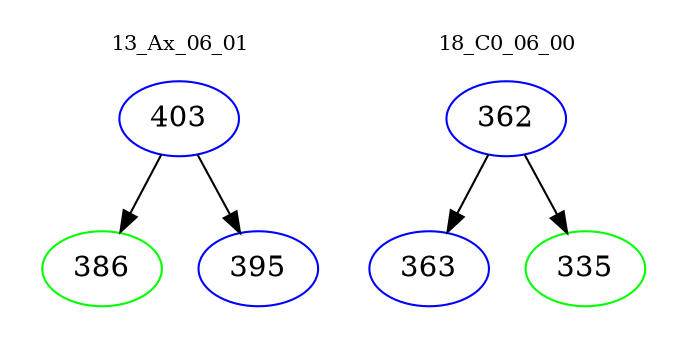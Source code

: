 digraph{
subgraph cluster_0 {
color = white
label = "13_Ax_06_01";
fontsize=10;
T0_403 [label="403", color="blue"]
T0_403 -> T0_386 [color="black"]
T0_386 [label="386", color="green"]
T0_403 -> T0_395 [color="black"]
T0_395 [label="395", color="blue"]
}
subgraph cluster_1 {
color = white
label = "18_C0_06_00";
fontsize=10;
T1_362 [label="362", color="blue"]
T1_362 -> T1_363 [color="black"]
T1_363 [label="363", color="blue"]
T1_362 -> T1_335 [color="black"]
T1_335 [label="335", color="green"]
}
}
